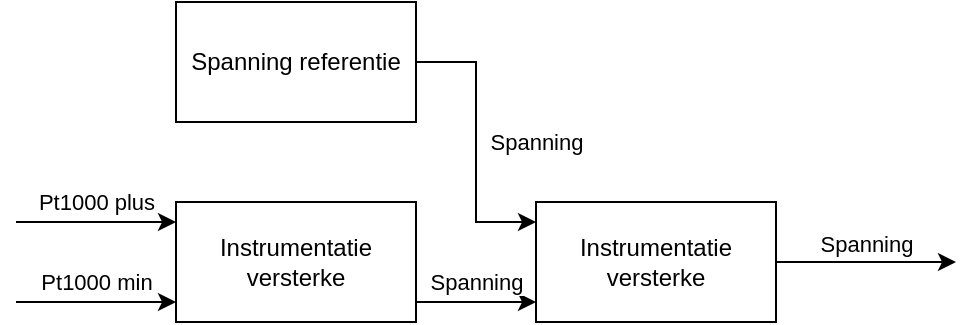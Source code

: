 <mxfile version="20.7.4" type="device"><diagram id="FmD3Lj8zlguElY2Xr3vp" name="Pagina-1"><mxGraphModel dx="635" dy="425" grid="1" gridSize="10" guides="1" tooltips="1" connect="1" arrows="1" fold="1" page="1" pageScale="1" pageWidth="1169" pageHeight="827" math="0" shadow="0"><root><mxCell id="0"/><mxCell id="1" parent="0"/><mxCell id="vL6phZ0Fr4AeOisxoanF-7" value="Spanning" style="edgeStyle=orthogonalEdgeStyle;rounded=0;orthogonalLoop=1;jettySize=auto;html=1;" edge="1" parent="1" source="vL6phZ0Fr4AeOisxoanF-1"><mxGeometry y="10" relative="1" as="geometry"><mxPoint x="500" y="410" as="targetPoint"/><Array as="points"><mxPoint x="500" y="410"/></Array><mxPoint as="offset"/></mxGeometry></mxCell><mxCell id="vL6phZ0Fr4AeOisxoanF-1" value="Instrumentatie versterke" style="rounded=0;whiteSpace=wrap;html=1;" vertex="1" parent="1"><mxGeometry x="320" y="360" width="120" height="60" as="geometry"/></mxCell><mxCell id="vL6phZ0Fr4AeOisxoanF-2" value="Pt1000 plus" style="endArrow=classic;html=1;rounded=0;entryX=0;entryY=0.167;entryDx=0;entryDy=0;entryPerimeter=0;" edge="1" parent="1" target="vL6phZ0Fr4AeOisxoanF-1"><mxGeometry x="-0.0" y="10" width="50" height="50" relative="1" as="geometry"><mxPoint x="240" y="370" as="sourcePoint"/><mxPoint x="310" y="370" as="targetPoint"/><mxPoint as="offset"/></mxGeometry></mxCell><mxCell id="vL6phZ0Fr4AeOisxoanF-5" value="Pt1000 min" style="endArrow=classic;html=1;rounded=0;entryX=0;entryY=0.167;entryDx=0;entryDy=0;entryPerimeter=0;" edge="1" parent="1"><mxGeometry x="-0.0" y="10" width="50" height="50" relative="1" as="geometry"><mxPoint x="240" y="410" as="sourcePoint"/><mxPoint x="320" y="410.02" as="targetPoint"/><mxPoint as="offset"/></mxGeometry></mxCell><mxCell id="vL6phZ0Fr4AeOisxoanF-10" value="Spanning" style="edgeStyle=orthogonalEdgeStyle;rounded=0;orthogonalLoop=1;jettySize=auto;html=1;" edge="1" parent="1" source="vL6phZ0Fr4AeOisxoanF-8"><mxGeometry y="10" relative="1" as="geometry"><mxPoint x="710" y="390" as="targetPoint"/><mxPoint as="offset"/></mxGeometry></mxCell><mxCell id="vL6phZ0Fr4AeOisxoanF-8" value="Instrumentatie versterke" style="whiteSpace=wrap;html=1;rounded=0;" vertex="1" parent="1"><mxGeometry x="500" y="360" width="120" height="60" as="geometry"/></mxCell><mxCell id="vL6phZ0Fr4AeOisxoanF-12" value="Spanning" style="edgeStyle=orthogonalEdgeStyle;rounded=0;orthogonalLoop=1;jettySize=auto;html=1;" edge="1" parent="1" source="vL6phZ0Fr4AeOisxoanF-11" target="vL6phZ0Fr4AeOisxoanF-8"><mxGeometry y="30" relative="1" as="geometry"><Array as="points"><mxPoint x="470" y="290"/><mxPoint x="470" y="370"/></Array><mxPoint as="offset"/></mxGeometry></mxCell><mxCell id="vL6phZ0Fr4AeOisxoanF-11" value="Spanning referentie" style="rounded=0;whiteSpace=wrap;html=1;" vertex="1" parent="1"><mxGeometry x="320" y="260" width="120" height="60" as="geometry"/></mxCell></root></mxGraphModel></diagram></mxfile>